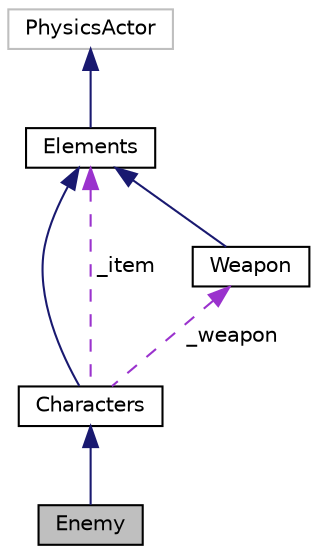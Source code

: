 digraph "Enemy"
{
  edge [fontname="Helvetica",fontsize="10",labelfontname="Helvetica",labelfontsize="10"];
  node [fontname="Helvetica",fontsize="10",shape=record];
  Node1 [label="Enemy",height=0.2,width=0.4,color="black", fillcolor="grey75", style="filled", fontcolor="black"];
  Node2 -> Node1 [dir="back",color="midnightblue",fontsize="10",style="solid",fontname="Helvetica"];
  Node2 [label="Characters",height=0.2,width=0.4,color="black", fillcolor="white", style="filled",URL="$class_characters.html"];
  Node3 -> Node2 [dir="back",color="midnightblue",fontsize="10",style="solid",fontname="Helvetica"];
  Node3 [label="Elements",height=0.2,width=0.4,color="black", fillcolor="white", style="filled",URL="$class_elements.html"];
  Node4 -> Node3 [dir="back",color="midnightblue",fontsize="10",style="solid",fontname="Helvetica"];
  Node4 [label="PhysicsActor",height=0.2,width=0.4,color="grey75", fillcolor="white", style="filled"];
  Node5 -> Node2 [dir="back",color="darkorchid3",fontsize="10",style="dashed",label=" _weapon" ,fontname="Helvetica"];
  Node5 [label="Weapon",height=0.2,width=0.4,color="black", fillcolor="white", style="filled",URL="$class_weapon.html"];
  Node3 -> Node5 [dir="back",color="midnightblue",fontsize="10",style="solid",fontname="Helvetica"];
  Node3 -> Node2 [dir="back",color="darkorchid3",fontsize="10",style="dashed",label=" _item" ,fontname="Helvetica"];
}
